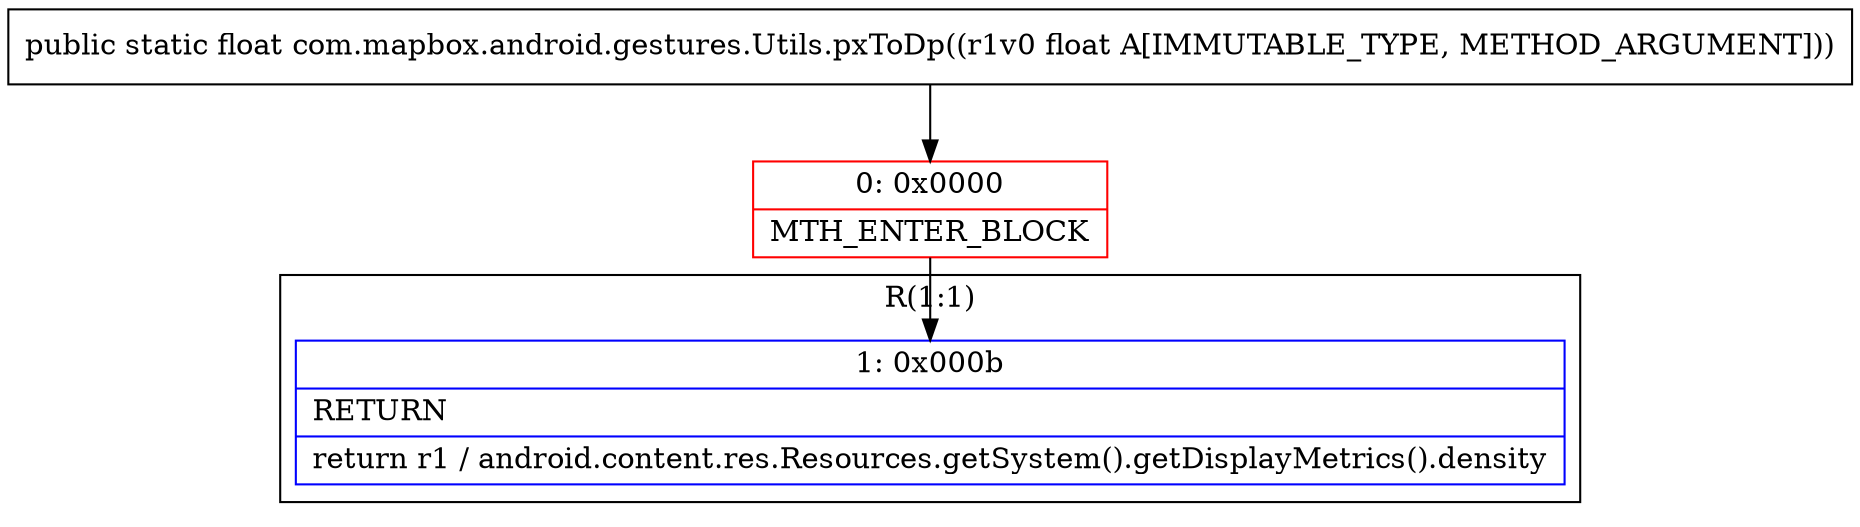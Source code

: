digraph "CFG forcom.mapbox.android.gestures.Utils.pxToDp(F)F" {
subgraph cluster_Region_747287092 {
label = "R(1:1)";
node [shape=record,color=blue];
Node_1 [shape=record,label="{1\:\ 0x000b|RETURN\l|return r1 \/ android.content.res.Resources.getSystem().getDisplayMetrics().density\l}"];
}
Node_0 [shape=record,color=red,label="{0\:\ 0x0000|MTH_ENTER_BLOCK\l}"];
MethodNode[shape=record,label="{public static float com.mapbox.android.gestures.Utils.pxToDp((r1v0 float A[IMMUTABLE_TYPE, METHOD_ARGUMENT])) }"];
MethodNode -> Node_0;
Node_0 -> Node_1;
}

